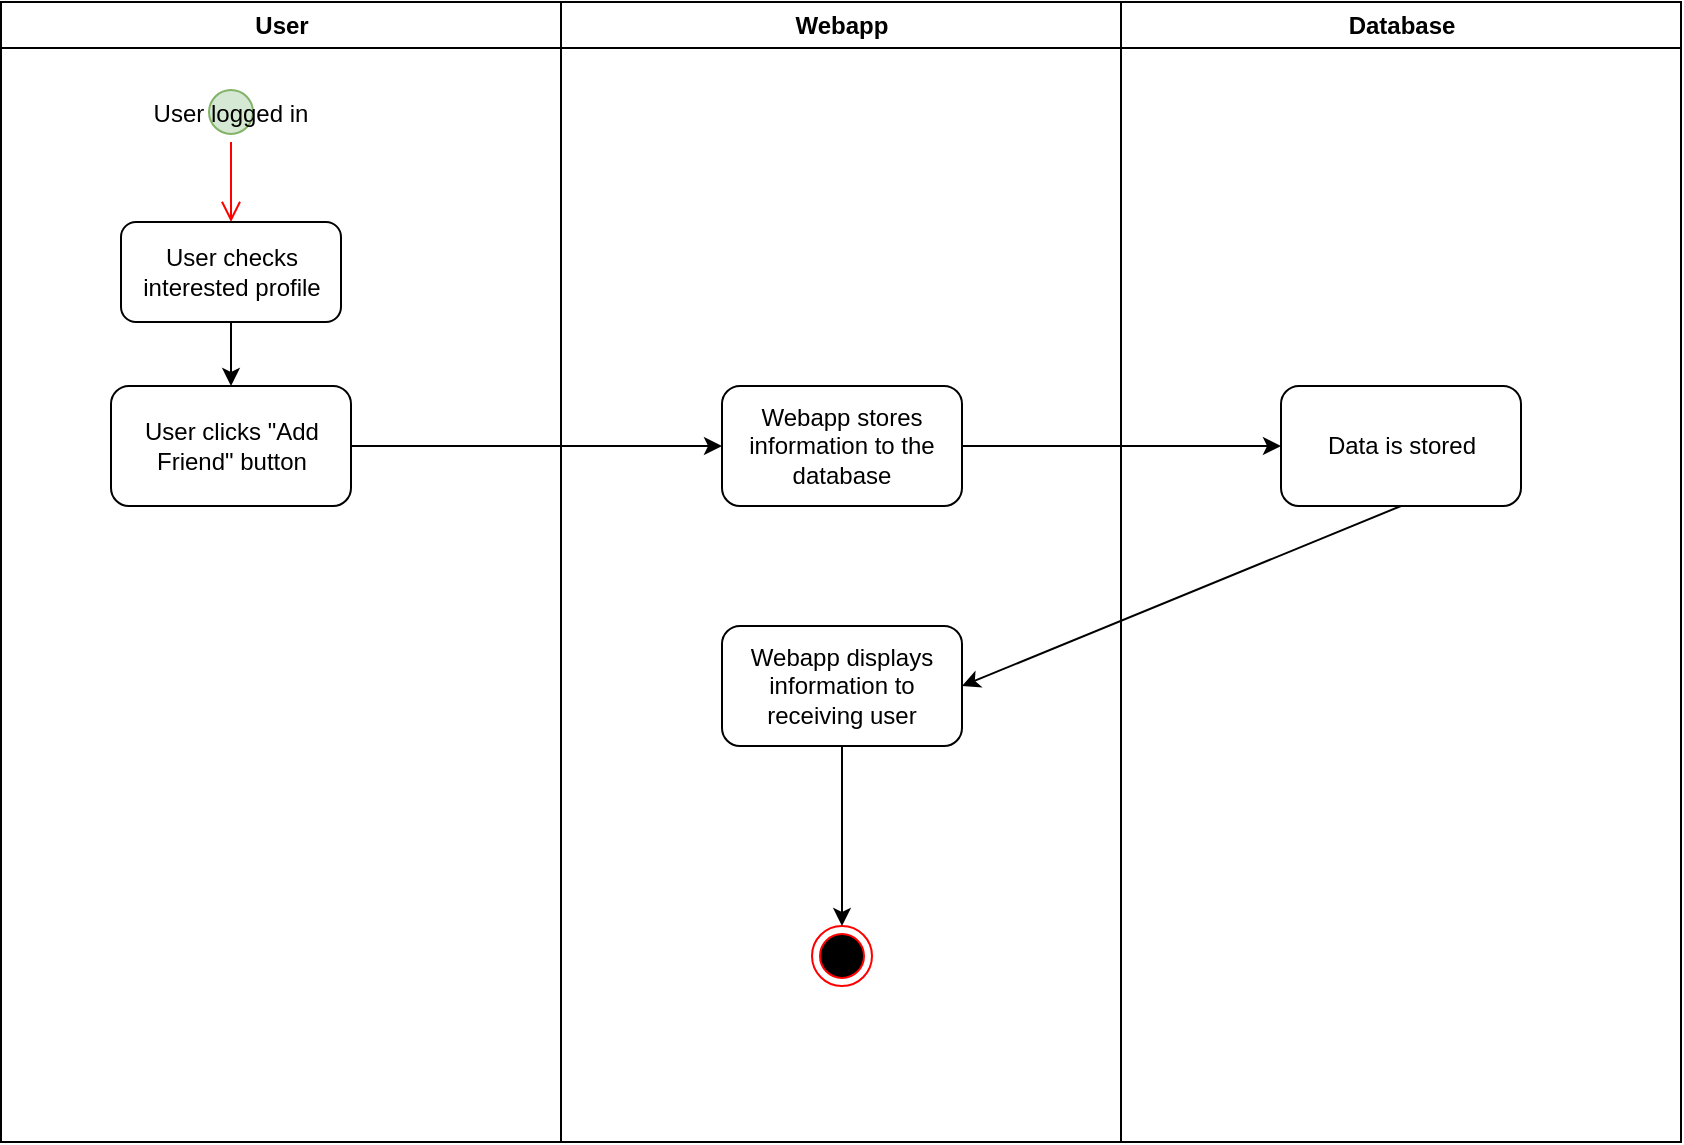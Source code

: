 <mxfile version="24.8.0">
  <diagram name="Page-1" id="e7e014a7-5840-1c2e-5031-d8a46d1fe8dd">
    <mxGraphModel dx="1000" dy="504" grid="1" gridSize="10" guides="1" tooltips="1" connect="1" arrows="1" fold="1" page="1" pageScale="1" pageWidth="1169" pageHeight="826" background="none" math="0" shadow="0">
      <root>
        <mxCell id="0" />
        <mxCell id="1" parent="0" />
        <mxCell id="2" value="User" style="swimlane;whiteSpace=wrap" parent="1" vertex="1">
          <mxGeometry x="164.5" y="128" width="280" height="570" as="geometry" />
        </mxCell>
        <mxCell id="5" value="User logged in" style="ellipse;shape=startState;fillColor=#d5e8d4;strokeColor=#82b366;" parent="2" vertex="1">
          <mxGeometry x="100" y="40" width="30" height="30" as="geometry" />
        </mxCell>
        <mxCell id="6" value="" style="edgeStyle=elbowEdgeStyle;elbow=horizontal;verticalAlign=bottom;endArrow=open;endSize=8;strokeColor=#FF0000;endFill=1;rounded=0" parent="2" source="5" target="7" edge="1">
          <mxGeometry x="100" y="40" as="geometry">
            <mxPoint x="115" y="110" as="targetPoint" />
          </mxGeometry>
        </mxCell>
        <mxCell id="apRJwEjl137yek2u8yZG-44" value="" style="edgeStyle=orthogonalEdgeStyle;rounded=0;orthogonalLoop=1;jettySize=auto;html=1;" edge="1" parent="2" source="7" target="apRJwEjl137yek2u8yZG-43">
          <mxGeometry relative="1" as="geometry" />
        </mxCell>
        <mxCell id="7" value="User checks interested profile" style="whiteSpace=wrap;rounded=1;" parent="2" vertex="1">
          <mxGeometry x="60" y="110" width="110" height="50" as="geometry" />
        </mxCell>
        <mxCell id="apRJwEjl137yek2u8yZG-43" value="User clicks &quot;Add Friend&quot; button" style="whiteSpace=wrap;html=1;rounded=1;" vertex="1" parent="2">
          <mxGeometry x="55" y="192" width="120" height="60" as="geometry" />
        </mxCell>
        <mxCell id="3" value="Webapp" style="swimlane;whiteSpace=wrap" parent="1" vertex="1">
          <mxGeometry x="444.5" y="128" width="280" height="570" as="geometry" />
        </mxCell>
        <mxCell id="apRJwEjl137yek2u8yZG-47" value="Webapp stores information to the database" style="rounded=1;whiteSpace=wrap;html=1;" vertex="1" parent="3">
          <mxGeometry x="80.5" y="192" width="120" height="60" as="geometry" />
        </mxCell>
        <mxCell id="apRJwEjl137yek2u8yZG-51" value="Webapp displays information to receiving user" style="rounded=1;whiteSpace=wrap;html=1;" vertex="1" parent="3">
          <mxGeometry x="80.5" y="312" width="120" height="60" as="geometry" />
        </mxCell>
        <mxCell id="apRJwEjl137yek2u8yZG-53" value="" style="ellipse;html=1;shape=endState;fillColor=#000000;strokeColor=#ff0000;" vertex="1" parent="3">
          <mxGeometry x="125.5" y="462" width="30" height="30" as="geometry" />
        </mxCell>
        <mxCell id="apRJwEjl137yek2u8yZG-54" value="" style="endArrow=classic;html=1;rounded=0;exitX=0.5;exitY=1;exitDx=0;exitDy=0;entryX=0.5;entryY=0;entryDx=0;entryDy=0;" edge="1" parent="3" source="apRJwEjl137yek2u8yZG-51" target="apRJwEjl137yek2u8yZG-53">
          <mxGeometry width="50" height="50" relative="1" as="geometry">
            <mxPoint x="125.5" y="432" as="sourcePoint" />
            <mxPoint x="175.5" y="382" as="targetPoint" />
          </mxGeometry>
        </mxCell>
        <mxCell id="4" value="Database" style="swimlane;whiteSpace=wrap" parent="1" vertex="1">
          <mxGeometry x="724.5" y="128" width="280" height="570" as="geometry" />
        </mxCell>
        <mxCell id="apRJwEjl137yek2u8yZG-49" value="Data is stored" style="rounded=1;whiteSpace=wrap;html=1;" vertex="1" parent="4">
          <mxGeometry x="80" y="192" width="120" height="60" as="geometry" />
        </mxCell>
        <mxCell id="apRJwEjl137yek2u8yZG-48" value="" style="endArrow=classic;html=1;rounded=0;exitX=1;exitY=0.5;exitDx=0;exitDy=0;entryX=0;entryY=0.5;entryDx=0;entryDy=0;" edge="1" parent="1" source="apRJwEjl137yek2u8yZG-43" target="apRJwEjl137yek2u8yZG-47">
          <mxGeometry width="50" height="50" relative="1" as="geometry">
            <mxPoint x="390" y="380" as="sourcePoint" />
            <mxPoint x="440" y="330" as="targetPoint" />
          </mxGeometry>
        </mxCell>
        <mxCell id="apRJwEjl137yek2u8yZG-50" value="" style="endArrow=classic;html=1;rounded=0;exitX=1;exitY=0.5;exitDx=0;exitDy=0;entryX=0;entryY=0.5;entryDx=0;entryDy=0;" edge="1" parent="1" source="apRJwEjl137yek2u8yZG-47" target="apRJwEjl137yek2u8yZG-49">
          <mxGeometry width="50" height="50" relative="1" as="geometry">
            <mxPoint x="720" y="370" as="sourcePoint" />
            <mxPoint x="770" y="320" as="targetPoint" />
          </mxGeometry>
        </mxCell>
        <mxCell id="apRJwEjl137yek2u8yZG-52" value="" style="endArrow=classic;html=1;rounded=0;exitX=0.5;exitY=1;exitDx=0;exitDy=0;entryX=1;entryY=0.5;entryDx=0;entryDy=0;" edge="1" parent="1" source="apRJwEjl137yek2u8yZG-49" target="apRJwEjl137yek2u8yZG-51">
          <mxGeometry width="50" height="50" relative="1" as="geometry">
            <mxPoint x="750" y="490" as="sourcePoint" />
            <mxPoint x="800" y="440" as="targetPoint" />
          </mxGeometry>
        </mxCell>
      </root>
    </mxGraphModel>
  </diagram>
</mxfile>
